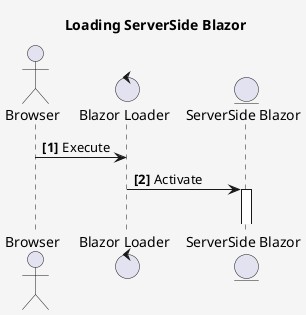 @startuml

title Loading ServerSide Blazor

skinparam componentStyle uml2
skinparam backgroundColor WhiteSmoke
autonumber "<b>[0]"

actor Browser
control "Blazor Loader" as Loader
entity "ServerSide Blazor" as BlazorServerSide

Browser -> Loader : Execute
Loader -> BlazorServerSide : Activate
activate BlazorServerSide
|||

@enduml
